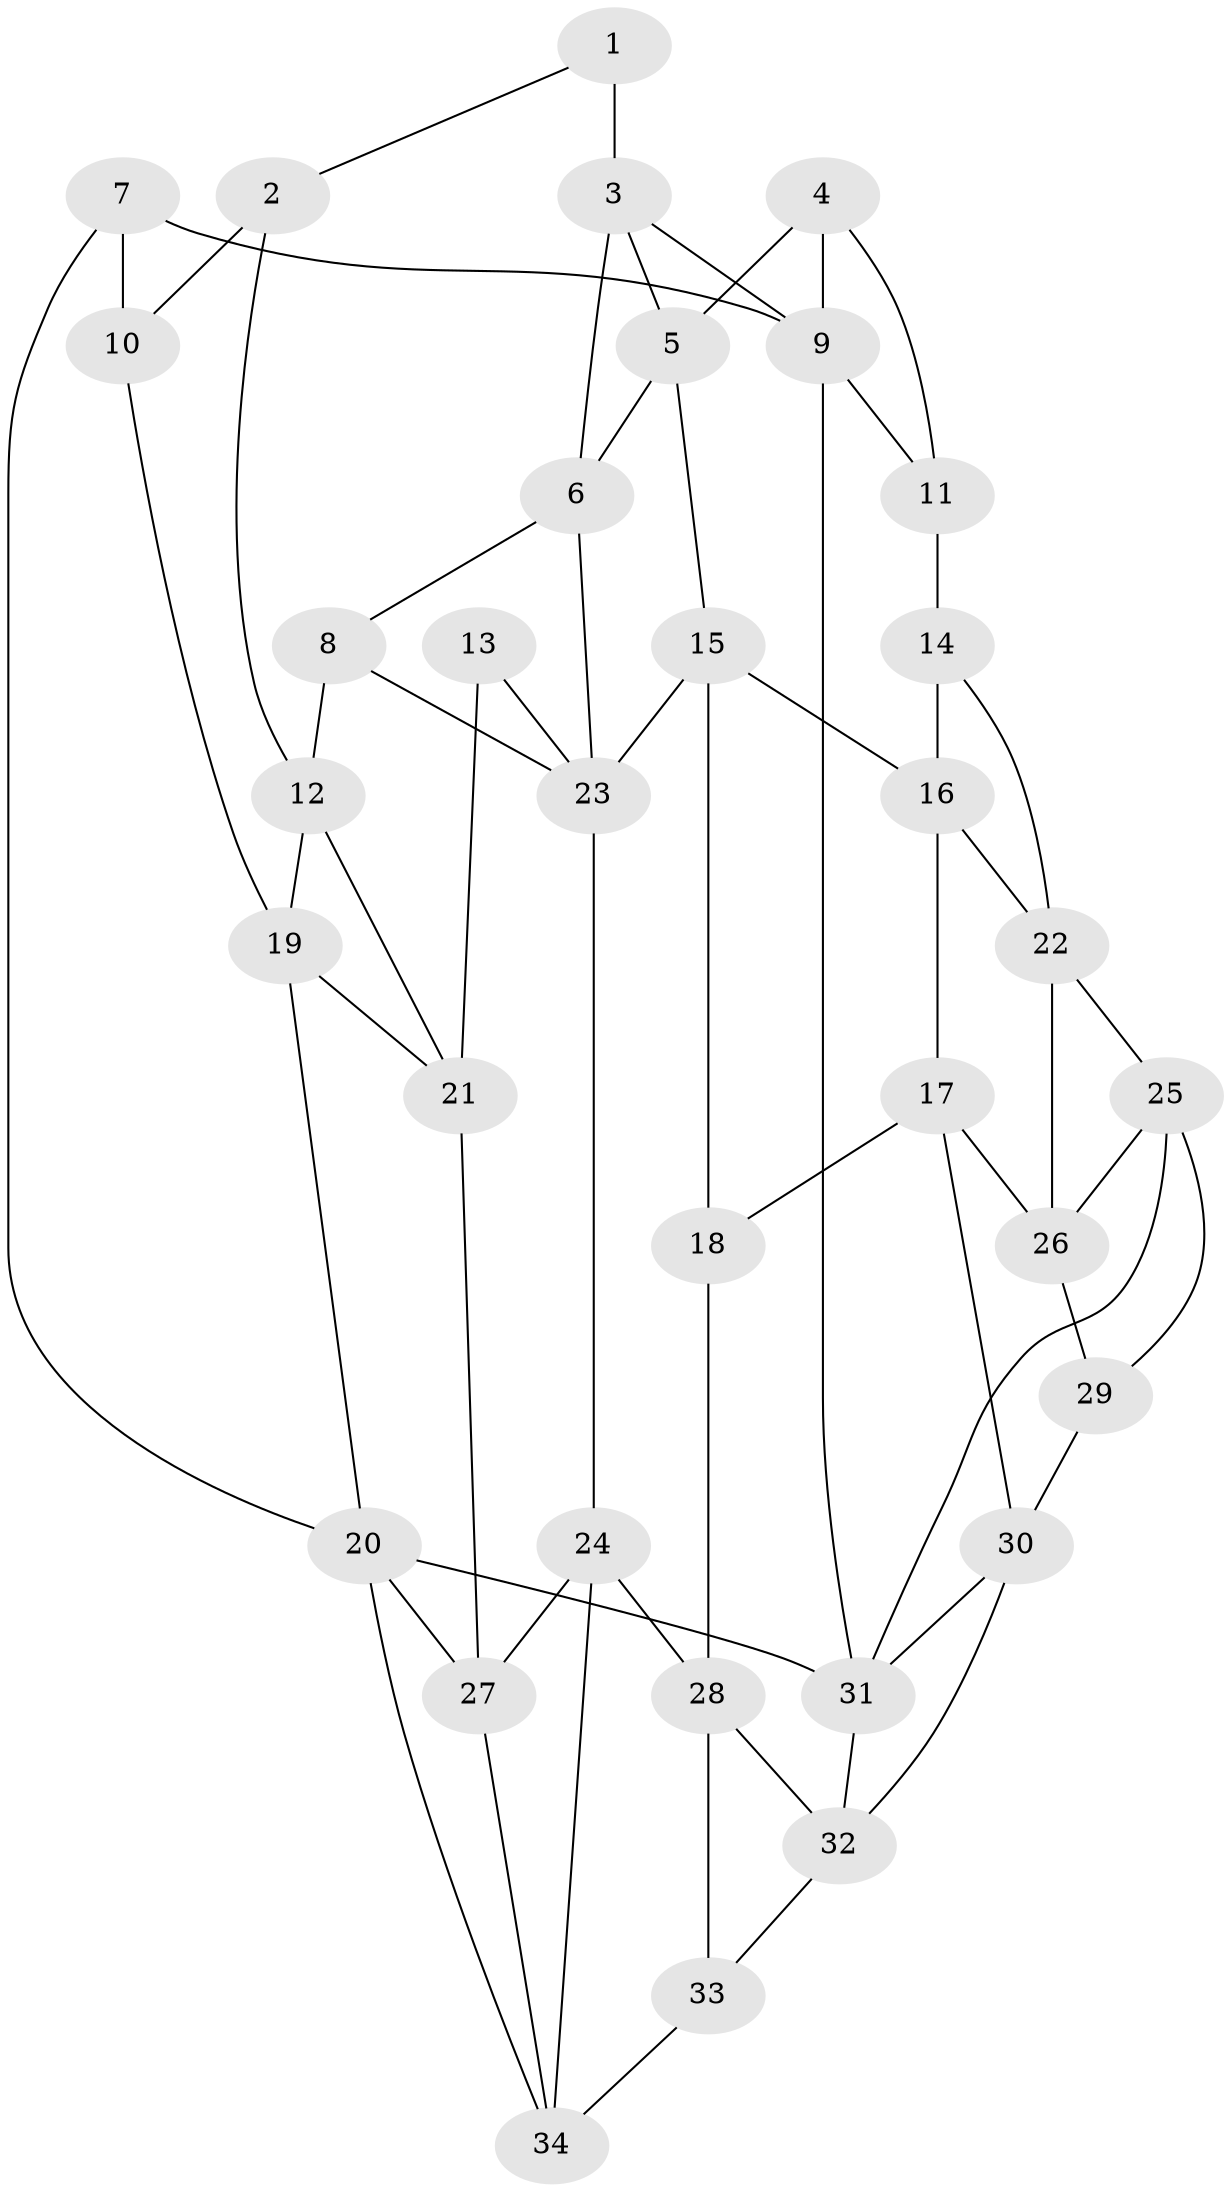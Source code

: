 // original degree distribution, {3: 0.023809523809523808, 4: 0.27380952380952384, 6: 0.25, 5: 0.4523809523809524}
// Generated by graph-tools (version 1.1) at 2025/38/03/04/25 23:38:31]
// undirected, 34 vertices, 63 edges
graph export_dot {
  node [color=gray90,style=filled];
  1;
  2;
  3;
  4;
  5;
  6;
  7;
  8;
  9;
  10;
  11;
  12;
  13;
  14;
  15;
  16;
  17;
  18;
  19;
  20;
  21;
  22;
  23;
  24;
  25;
  26;
  27;
  28;
  29;
  30;
  31;
  32;
  33;
  34;
  1 -- 2 [weight=1.0];
  1 -- 3 [weight=2.0];
  2 -- 10 [weight=1.0];
  2 -- 12 [weight=1.0];
  3 -- 5 [weight=1.0];
  3 -- 6 [weight=1.0];
  3 -- 9 [weight=1.0];
  4 -- 5 [weight=1.0];
  4 -- 9 [weight=2.0];
  4 -- 11 [weight=1.0];
  5 -- 6 [weight=1.0];
  5 -- 15 [weight=1.0];
  6 -- 8 [weight=1.0];
  6 -- 23 [weight=1.0];
  7 -- 9 [weight=1.0];
  7 -- 10 [weight=2.0];
  7 -- 20 [weight=1.0];
  8 -- 12 [weight=1.0];
  8 -- 23 [weight=1.0];
  9 -- 11 [weight=1.0];
  9 -- 31 [weight=1.0];
  10 -- 19 [weight=1.0];
  11 -- 14 [weight=2.0];
  12 -- 19 [weight=1.0];
  12 -- 21 [weight=1.0];
  13 -- 21 [weight=1.0];
  13 -- 23 [weight=2.0];
  14 -- 16 [weight=2.0];
  14 -- 22 [weight=1.0];
  15 -- 16 [weight=1.0];
  15 -- 18 [weight=1.0];
  15 -- 23 [weight=1.0];
  16 -- 17 [weight=1.0];
  16 -- 22 [weight=1.0];
  17 -- 18 [weight=1.0];
  17 -- 26 [weight=1.0];
  17 -- 30 [weight=1.0];
  18 -- 28 [weight=1.0];
  19 -- 20 [weight=1.0];
  19 -- 21 [weight=1.0];
  20 -- 27 [weight=1.0];
  20 -- 31 [weight=1.0];
  20 -- 34 [weight=1.0];
  21 -- 27 [weight=1.0];
  22 -- 25 [weight=1.0];
  22 -- 26 [weight=1.0];
  23 -- 24 [weight=1.0];
  24 -- 27 [weight=1.0];
  24 -- 28 [weight=1.0];
  24 -- 34 [weight=1.0];
  25 -- 26 [weight=1.0];
  25 -- 29 [weight=1.0];
  25 -- 31 [weight=1.0];
  26 -- 29 [weight=1.0];
  27 -- 34 [weight=1.0];
  28 -- 32 [weight=1.0];
  28 -- 33 [weight=2.0];
  29 -- 30 [weight=2.0];
  30 -- 31 [weight=1.0];
  30 -- 32 [weight=1.0];
  31 -- 32 [weight=1.0];
  32 -- 33 [weight=1.0];
  33 -- 34 [weight=1.0];
}
